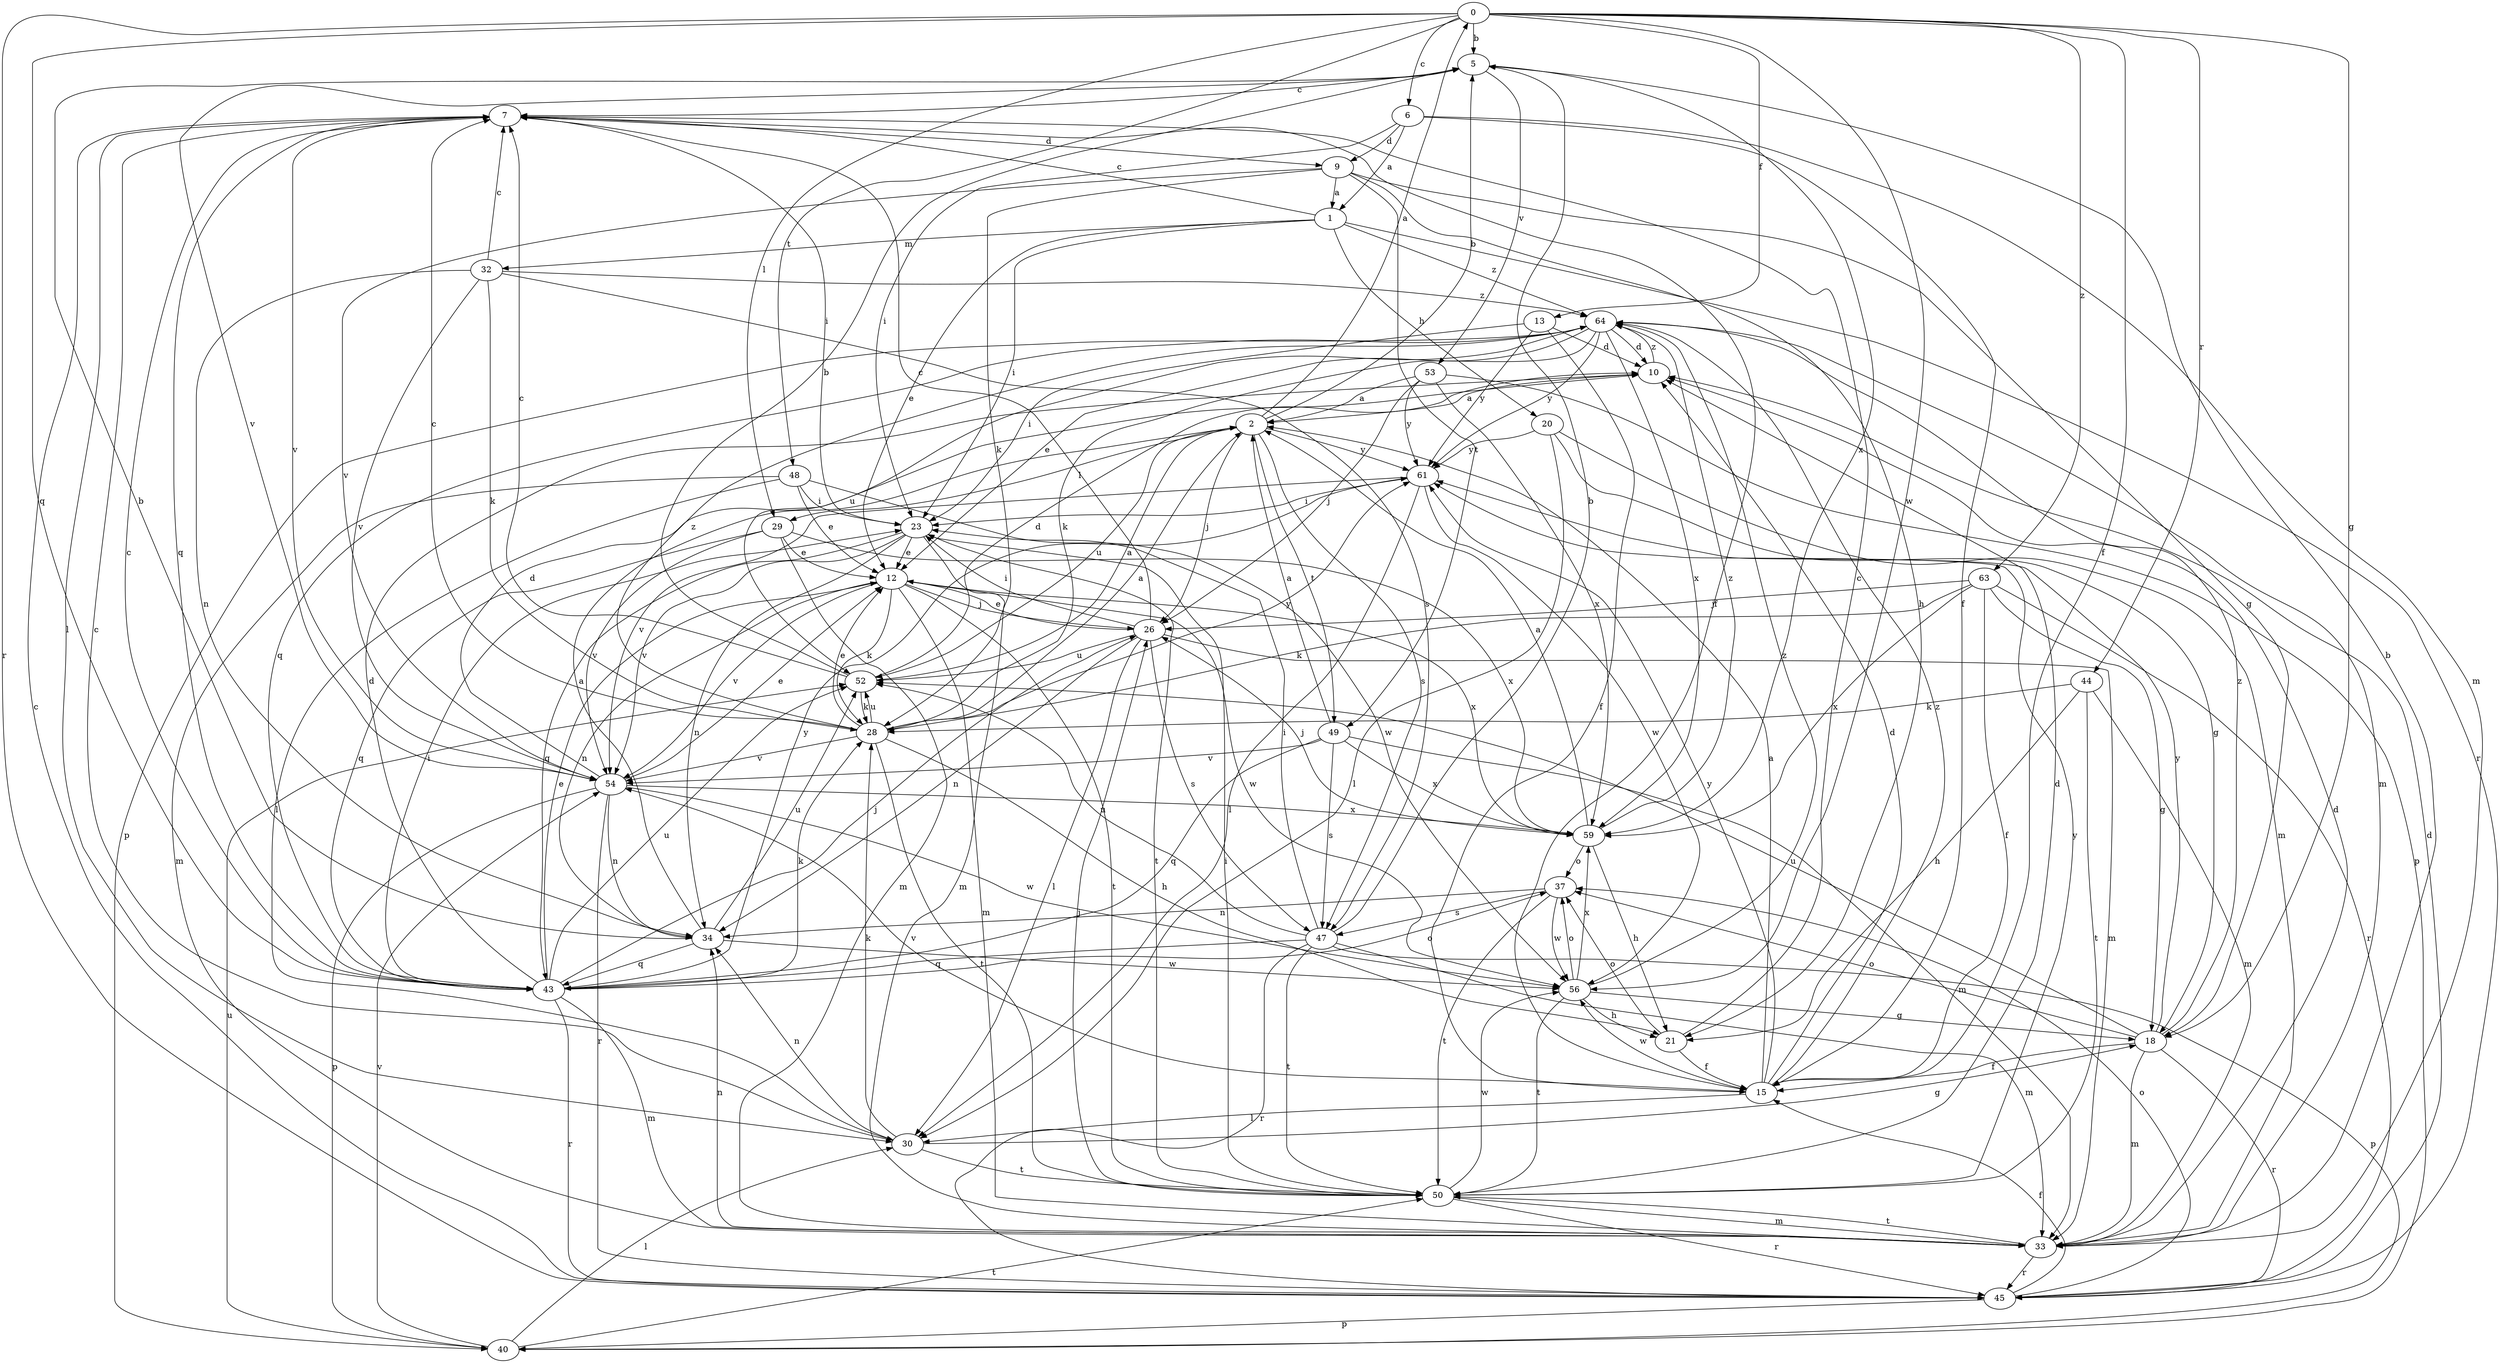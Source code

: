 strict digraph  {
0;
1;
2;
5;
6;
7;
9;
10;
12;
13;
15;
18;
20;
21;
23;
26;
28;
29;
30;
32;
33;
34;
37;
40;
43;
44;
45;
47;
48;
49;
50;
52;
53;
54;
56;
59;
61;
63;
64;
0 -> 5  [label=b];
0 -> 6  [label=c];
0 -> 13  [label=f];
0 -> 15  [label=f];
0 -> 18  [label=g];
0 -> 29  [label=l];
0 -> 43  [label=q];
0 -> 44  [label=r];
0 -> 45  [label=r];
0 -> 48  [label=t];
0 -> 56  [label=w];
0 -> 63  [label=z];
1 -> 7  [label=c];
1 -> 12  [label=e];
1 -> 20  [label=h];
1 -> 23  [label=i];
1 -> 32  [label=m];
1 -> 45  [label=r];
1 -> 64  [label=z];
2 -> 0  [label=a];
2 -> 5  [label=b];
2 -> 26  [label=j];
2 -> 29  [label=l];
2 -> 47  [label=s];
2 -> 49  [label=t];
2 -> 52  [label=u];
2 -> 61  [label=y];
5 -> 7  [label=c];
5 -> 53  [label=v];
5 -> 54  [label=v];
5 -> 59  [label=x];
6 -> 1  [label=a];
6 -> 9  [label=d];
6 -> 15  [label=f];
6 -> 23  [label=i];
6 -> 33  [label=m];
7 -> 9  [label=d];
7 -> 15  [label=f];
7 -> 23  [label=i];
7 -> 30  [label=l];
7 -> 43  [label=q];
7 -> 54  [label=v];
9 -> 1  [label=a];
9 -> 18  [label=g];
9 -> 21  [label=h];
9 -> 28  [label=k];
9 -> 49  [label=t];
9 -> 54  [label=v];
10 -> 2  [label=a];
10 -> 64  [label=z];
12 -> 26  [label=j];
12 -> 28  [label=k];
12 -> 33  [label=m];
12 -> 34  [label=n];
12 -> 50  [label=t];
12 -> 54  [label=v];
12 -> 56  [label=w];
12 -> 59  [label=x];
13 -> 10  [label=d];
13 -> 15  [label=f];
13 -> 23  [label=i];
13 -> 61  [label=y];
15 -> 2  [label=a];
15 -> 10  [label=d];
15 -> 30  [label=l];
15 -> 54  [label=v];
15 -> 56  [label=w];
15 -> 61  [label=y];
15 -> 64  [label=z];
18 -> 15  [label=f];
18 -> 33  [label=m];
18 -> 37  [label=o];
18 -> 45  [label=r];
18 -> 52  [label=u];
18 -> 61  [label=y];
18 -> 64  [label=z];
20 -> 18  [label=g];
20 -> 30  [label=l];
20 -> 33  [label=m];
20 -> 61  [label=y];
21 -> 7  [label=c];
21 -> 15  [label=f];
21 -> 37  [label=o];
23 -> 12  [label=e];
23 -> 33  [label=m];
23 -> 34  [label=n];
23 -> 43  [label=q];
23 -> 50  [label=t];
23 -> 54  [label=v];
26 -> 7  [label=c];
26 -> 12  [label=e];
26 -> 23  [label=i];
26 -> 30  [label=l];
26 -> 33  [label=m];
26 -> 34  [label=n];
26 -> 47  [label=s];
26 -> 52  [label=u];
28 -> 2  [label=a];
28 -> 7  [label=c];
28 -> 12  [label=e];
28 -> 21  [label=h];
28 -> 50  [label=t];
28 -> 52  [label=u];
28 -> 54  [label=v];
28 -> 61  [label=y];
28 -> 64  [label=z];
29 -> 12  [label=e];
29 -> 33  [label=m];
29 -> 43  [label=q];
29 -> 54  [label=v];
29 -> 59  [label=x];
30 -> 7  [label=c];
30 -> 18  [label=g];
30 -> 28  [label=k];
30 -> 34  [label=n];
30 -> 50  [label=t];
32 -> 7  [label=c];
32 -> 28  [label=k];
32 -> 34  [label=n];
32 -> 47  [label=s];
32 -> 54  [label=v];
32 -> 64  [label=z];
33 -> 5  [label=b];
33 -> 10  [label=d];
33 -> 34  [label=n];
33 -> 45  [label=r];
33 -> 50  [label=t];
34 -> 2  [label=a];
34 -> 5  [label=b];
34 -> 43  [label=q];
34 -> 52  [label=u];
34 -> 56  [label=w];
37 -> 34  [label=n];
37 -> 47  [label=s];
37 -> 50  [label=t];
37 -> 56  [label=w];
40 -> 30  [label=l];
40 -> 50  [label=t];
40 -> 52  [label=u];
40 -> 54  [label=v];
43 -> 7  [label=c];
43 -> 10  [label=d];
43 -> 12  [label=e];
43 -> 23  [label=i];
43 -> 26  [label=j];
43 -> 28  [label=k];
43 -> 33  [label=m];
43 -> 37  [label=o];
43 -> 45  [label=r];
43 -> 52  [label=u];
43 -> 61  [label=y];
44 -> 21  [label=h];
44 -> 28  [label=k];
44 -> 33  [label=m];
44 -> 50  [label=t];
45 -> 7  [label=c];
45 -> 10  [label=d];
45 -> 15  [label=f];
45 -> 37  [label=o];
45 -> 40  [label=p];
47 -> 5  [label=b];
47 -> 23  [label=i];
47 -> 33  [label=m];
47 -> 40  [label=p];
47 -> 43  [label=q];
47 -> 45  [label=r];
47 -> 50  [label=t];
47 -> 52  [label=u];
48 -> 12  [label=e];
48 -> 23  [label=i];
48 -> 30  [label=l];
48 -> 33  [label=m];
48 -> 56  [label=w];
49 -> 2  [label=a];
49 -> 33  [label=m];
49 -> 43  [label=q];
49 -> 47  [label=s];
49 -> 54  [label=v];
49 -> 59  [label=x];
50 -> 10  [label=d];
50 -> 23  [label=i];
50 -> 26  [label=j];
50 -> 33  [label=m];
50 -> 45  [label=r];
50 -> 56  [label=w];
50 -> 61  [label=y];
52 -> 2  [label=a];
52 -> 5  [label=b];
52 -> 7  [label=c];
52 -> 10  [label=d];
52 -> 28  [label=k];
53 -> 2  [label=a];
53 -> 26  [label=j];
53 -> 40  [label=p];
53 -> 59  [label=x];
53 -> 61  [label=y];
54 -> 10  [label=d];
54 -> 12  [label=e];
54 -> 34  [label=n];
54 -> 40  [label=p];
54 -> 45  [label=r];
54 -> 56  [label=w];
54 -> 59  [label=x];
56 -> 18  [label=g];
56 -> 21  [label=h];
56 -> 37  [label=o];
56 -> 50  [label=t];
56 -> 59  [label=x];
56 -> 64  [label=z];
59 -> 2  [label=a];
59 -> 21  [label=h];
59 -> 26  [label=j];
59 -> 37  [label=o];
59 -> 64  [label=z];
61 -> 23  [label=i];
61 -> 30  [label=l];
61 -> 54  [label=v];
61 -> 56  [label=w];
63 -> 15  [label=f];
63 -> 18  [label=g];
63 -> 26  [label=j];
63 -> 28  [label=k];
63 -> 45  [label=r];
63 -> 59  [label=x];
64 -> 10  [label=d];
64 -> 12  [label=e];
64 -> 28  [label=k];
64 -> 33  [label=m];
64 -> 40  [label=p];
64 -> 43  [label=q];
64 -> 52  [label=u];
64 -> 59  [label=x];
64 -> 61  [label=y];
}
